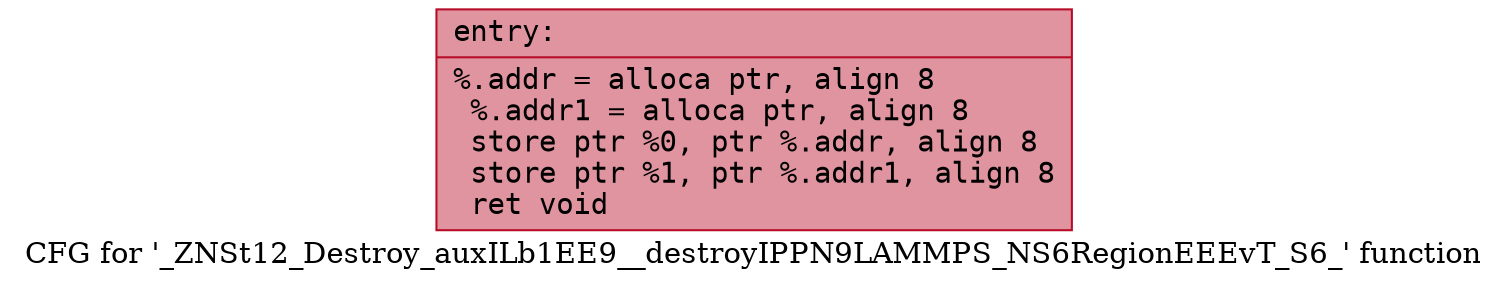 digraph "CFG for '_ZNSt12_Destroy_auxILb1EE9__destroyIPPN9LAMMPS_NS6RegionEEEvT_S6_' function" {
	label="CFG for '_ZNSt12_Destroy_auxILb1EE9__destroyIPPN9LAMMPS_NS6RegionEEEvT_S6_' function";

	Node0x55bdf81b22e0 [shape=record,color="#b70d28ff", style=filled, fillcolor="#b70d2870" fontname="Courier",label="{entry:\l|  %.addr = alloca ptr, align 8\l  %.addr1 = alloca ptr, align 8\l  store ptr %0, ptr %.addr, align 8\l  store ptr %1, ptr %.addr1, align 8\l  ret void\l}"];
}
